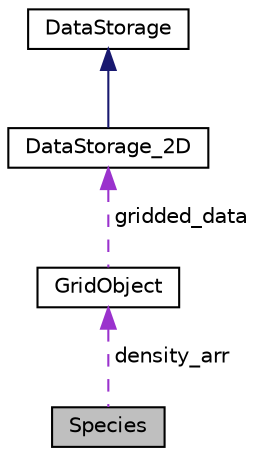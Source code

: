 digraph "Species"
{
 // LATEX_PDF_SIZE
  edge [fontname="Helvetica",fontsize="10",labelfontname="Helvetica",labelfontsize="10"];
  node [fontname="Helvetica",fontsize="10",shape=record];
  Node1 [label="Species",height=0.2,width=0.4,color="black", fillcolor="grey75", style="filled", fontcolor="black",tooltip=" "];
  Node2 -> Node1 [dir="back",color="darkorchid3",fontsize="10",style="dashed",label=" density_arr" ];
  Node2 [label="GridObject",height=0.2,width=0.4,color="black", fillcolor="white", style="filled",URL="$class_grid_object.html",tooltip="A 2D Grid that can be used to store data."];
  Node3 -> Node2 [dir="back",color="darkorchid3",fontsize="10",style="dashed",label=" gridded_data" ];
  Node3 [label="DataStorage_2D",height=0.2,width=0.4,color="black", fillcolor="white", style="filled",URL="$class_data_storage__2_d.html",tooltip=" "];
  Node4 -> Node3 [dir="back",color="midnightblue",fontsize="10",style="solid"];
  Node4 [label="DataStorage",height=0.2,width=0.4,color="black", fillcolor="white", style="filled",URL="$class_data_storage.html",tooltip="DataStorage is the abstract interface for DataStorage objects used to store n-dimensional sets of dat..."];
}
